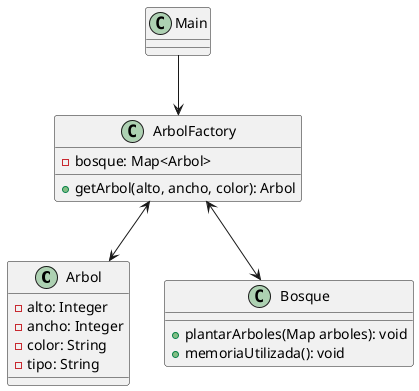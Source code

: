 @startuml
'https://plantuml.com/class-diagram
class Arbol{
-alto: Integer
-ancho: Integer
-color: String
-tipo: String
}
ArbolFactory<--> Arbol

class Bosque{
+plantarArboles(Map arboles): void
+memoriaUtilizada(): void
}

ArbolFactory <--> Bosque
class ArbolFactory{
-bosque: Map<Arbol>
+getArbol(alto, ancho, color): Arbol
}

Main --> ArbolFactory
class Main{}
@enduml